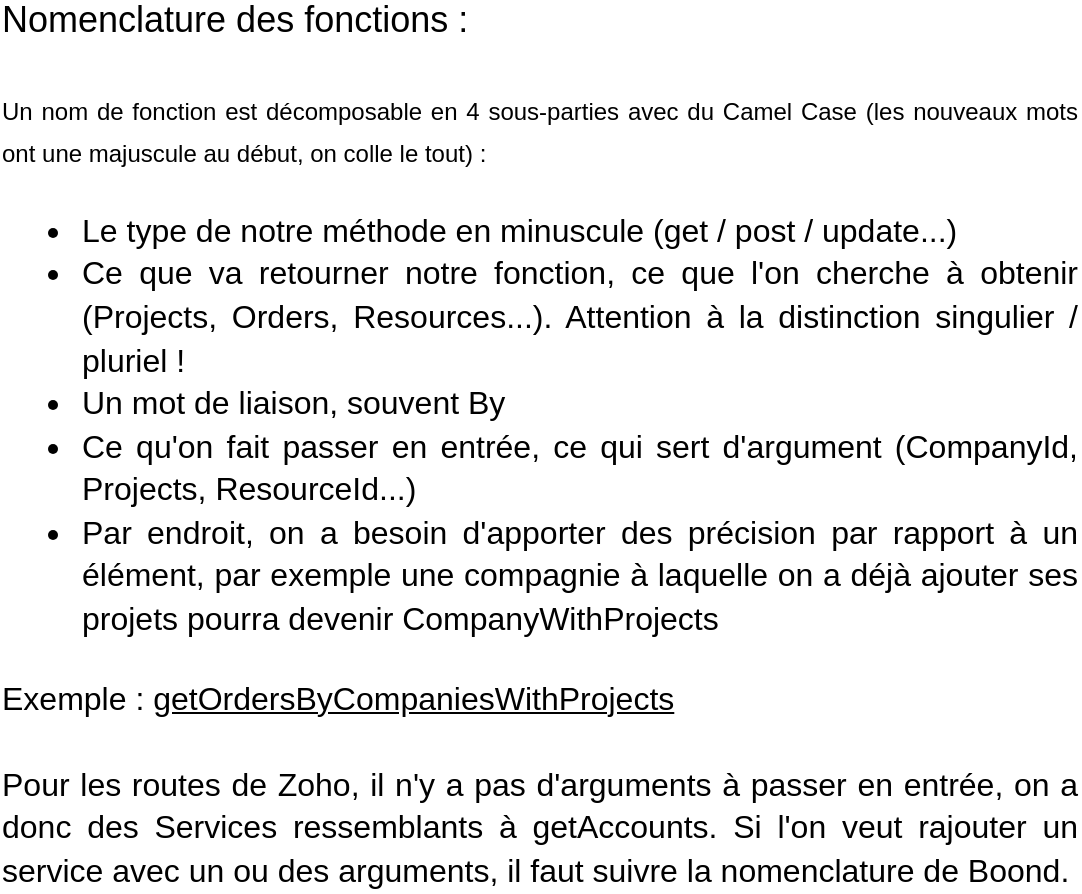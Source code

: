 <mxfile version="17.4.0" type="github" pages="6">
  <diagram id="C5RBs43oDa-KdzZeNtuy" name="Nomenclature fonctions">
    <mxGraphModel dx="1102" dy="-587" grid="1" gridSize="10" guides="1" tooltips="1" connect="1" arrows="1" fold="1" page="1" pageScale="1" pageWidth="827" pageHeight="1169" math="0" shadow="0">
      <root>
        <mxCell id="WIyWlLk6GJQsqaUBKTNV-0" />
        <mxCell id="WIyWlLk6GJQsqaUBKTNV-1" parent="WIyWlLk6GJQsqaUBKTNV-0" />
        <mxCell id="KycHiO05T7BDrndCrNo2-0" value="&lt;div style=&quot;text-align: justify&quot;&gt;&lt;span&gt;Nomenclature des fonctions :&lt;/span&gt;&lt;/div&gt;&lt;div style=&quot;text-align: justify&quot;&gt;&lt;br&gt;&lt;/div&gt;&lt;div style=&quot;text-align: justify&quot;&gt;&lt;font style=&quot;font-size: 12px&quot;&gt;Un nom de fonction est décomposable en 4 sous-parties avec du Camel Case (les nouveaux mots ont une majuscule au début, on colle le tout) :&lt;/font&gt;&lt;/div&gt;&lt;div style=&quot;text-align: justify&quot;&gt;&lt;ul&gt;&lt;li&gt;&lt;font size=&quot;3&quot;&gt;Le type de notre méthode en minuscule (get / post / update...)&lt;/font&gt;&lt;/li&gt;&lt;li&gt;&lt;font size=&quot;3&quot;&gt;Ce que va retourner notre fonction, ce que l&#39;on cherche à obtenir (Projects, Orders, Resources...). Attention à la distinction singulier / pluriel !&lt;/font&gt;&lt;/li&gt;&lt;li&gt;&lt;font size=&quot;3&quot;&gt;Un mot de liaison, souvent By&lt;/font&gt;&lt;/li&gt;&lt;li&gt;&lt;font size=&quot;3&quot;&gt;Ce qu&#39;on fait passer en entrée, ce qui sert d&#39;argument (CompanyId, Projects, ResourceId...)&lt;/font&gt;&lt;/li&gt;&lt;li&gt;&lt;font size=&quot;3&quot;&gt;Par endroit, on a besoin d&#39;apporter des précision par rapport à un élément, par exemple une compagnie à laquelle on a déjà ajouter ses projets pourra devenir CompanyWithProjects&lt;/font&gt;&lt;/li&gt;&lt;/ul&gt;&lt;div&gt;&lt;font size=&quot;3&quot;&gt;Exemple : &lt;u&gt;getOrdersByCompaniesWithProjects&lt;/u&gt;&lt;/font&gt;&lt;/div&gt;&lt;div&gt;&lt;font size=&quot;3&quot;&gt;&lt;br&gt;&lt;/font&gt;&lt;/div&gt;&lt;div&gt;&lt;font size=&quot;3&quot;&gt;Pour les routes de Zoho, il n&#39;y a pas d&#39;arguments à passer en entrée, on a donc des Services ressemblants à getAccounts. Si l&#39;on veut rajouter un service avec un ou des arguments, il faut suivre la nomenclature de Boond.&lt;/font&gt;&lt;/div&gt;&lt;/div&gt;" style="text;html=1;strokeColor=none;fillColor=none;align=center;verticalAlign=middle;whiteSpace=wrap;rounded=0;fontSize=18;" parent="WIyWlLk6GJQsqaUBKTNV-1" vertex="1">
          <mxGeometry x="80" y="1210" width="540" height="430" as="geometry" />
        </mxCell>
      </root>
    </mxGraphModel>
  </diagram>
  <diagram id="qs391Q0msazxYX6CG7N_" name="nomenclature_routes">
    <mxGraphModel dx="1038" dy="547" grid="1" gridSize="10" guides="1" tooltips="1" connect="1" arrows="1" fold="1" page="1" pageScale="1" pageWidth="827" pageHeight="1169" math="0" shadow="0">
      <root>
        <mxCell id="XHFH6p_mn79H-g3RLbeW-0" />
        <mxCell id="XHFH6p_mn79H-g3RLbeW-1" parent="XHFH6p_mn79H-g3RLbeW-0" />
        <mxCell id="vvz5Y31tKRMW5Cqr2UtY-0" value="&lt;h1&gt;&lt;font style=&quot;font-size: 14px ; line-height: 1&quot;&gt;/zoho/get/accounts&lt;/font&gt; &lt;font style=&quot;font-weight: normal ; font-size: 12px&quot;&gt;(?type= [json] / csv)&lt;/font&gt;&lt;/h1&gt;&lt;p&gt;&lt;font style=&quot;font-size: 11px&quot;&gt;Retourne les comptes dans zoho, au format JSON par défaut, ou en CSV si précisé dans le paramètre &quot;type&quot; de la requète.&lt;/font&gt;&lt;/p&gt;" style="text;html=1;strokeColor=none;fillColor=none;spacing=5;spacingTop=-20;whiteSpace=wrap;overflow=hidden;rounded=0;" parent="XHFH6p_mn79H-g3RLbeW-1" vertex="1">
          <mxGeometry x="80" y="130" width="320" height="80" as="geometry" />
        </mxCell>
        <mxCell id="vvz5Y31tKRMW5Cqr2UtY-1" value="&lt;h1&gt;&lt;font style=&quot;font-size: 14px&quot;&gt;/zoho/get/contacts&lt;/font&gt;&amp;nbsp;&lt;font style=&quot;font-weight: normal ; font-size: 12px&quot;&gt;(?type= [json] / csv)&lt;/font&gt;&lt;/h1&gt;&lt;p&gt;&lt;font style=&quot;font-size: 11px&quot;&gt;Retourne les contacts dans zoho, au format JSON par défaut, ou en CSV si précisé dans le paramètre &quot;type&quot; de la requète.&lt;/font&gt;&lt;br&gt;&lt;/p&gt;" style="text;html=1;strokeColor=none;fillColor=none;spacing=5;spacingTop=-20;whiteSpace=wrap;overflow=hidden;rounded=0;" parent="XHFH6p_mn79H-g3RLbeW-1" vertex="1">
          <mxGeometry x="80" y="249" width="310" height="80" as="geometry" />
        </mxCell>
        <mxCell id="vvz5Y31tKRMW5Cqr2UtY-2" value="&lt;pre&gt;&lt;font style=&quot;font-size: 14px&quot;&gt;GET&lt;/font&gt;&lt;/pre&gt;" style="text;html=1;strokeColor=none;fillColor=none;align=center;verticalAlign=middle;whiteSpace=wrap;rounded=0;fontSize=16;" parent="XHFH6p_mn79H-g3RLbeW-1" vertex="1">
          <mxGeometry x="31" y="140" width="49" height="26" as="geometry" />
        </mxCell>
        <mxCell id="vvz5Y31tKRMW5Cqr2UtY-3" value="&lt;pre&gt;&lt;font style=&quot;font-size: 14px&quot;&gt;GET&lt;/font&gt;&lt;/pre&gt;" style="text;html=1;strokeColor=none;fillColor=none;align=center;verticalAlign=middle;whiteSpace=wrap;rounded=0;fontSize=16;" parent="XHFH6p_mn79H-g3RLbeW-1" vertex="1">
          <mxGeometry x="26" y="258" width="60" height="30" as="geometry" />
        </mxCell>
        <mxCell id="vvz5Y31tKRMW5Cqr2UtY-4" value="&lt;pre&gt;&lt;font style=&quot;font-size: 14px&quot;&gt;GET&lt;/font&gt;&lt;/pre&gt;" style="text;html=1;strokeColor=none;fillColor=none;align=center;verticalAlign=middle;whiteSpace=wrap;rounded=0;fontSize=16;" parent="XHFH6p_mn79H-g3RLbeW-1" vertex="1">
          <mxGeometry x="41" y="383" width="30" height="20" as="geometry" />
        </mxCell>
        <mxCell id="vvz5Y31tKRMW5Cqr2UtY-5" value="&lt;pre&gt;&lt;font style=&quot;font-size: 14px&quot;&gt;GET&lt;/font&gt;&lt;/pre&gt;" style="text;html=1;strokeColor=none;fillColor=none;align=center;verticalAlign=middle;whiteSpace=wrap;rounded=0;fontSize=16;" parent="XHFH6p_mn79H-g3RLbeW-1" vertex="1">
          <mxGeometry x="444" y="145" width="30" height="16" as="geometry" />
        </mxCell>
        <mxCell id="GxIMBx-urVELu6Ze8GYm-0" value="&lt;h1&gt;&lt;font style=&quot;font-size: 14px&quot;&gt;/zoho/get/potentials&lt;/font&gt;&amp;nbsp;&lt;font style=&quot;font-weight: normal ; font-size: 12px&quot;&gt;(?type= [json] / csv)&lt;/font&gt;&lt;/h1&gt;&lt;p&gt;&lt;font style=&quot;font-size: 11px&quot;&gt;Retourne les potentials dans zoho, au format JSON par défaut, ou en CSV si précisé dans le paramètre &quot;type&quot; de la requète.&lt;/font&gt;&lt;br&gt;&lt;/p&gt;" style="text;html=1;strokeColor=none;fillColor=none;spacing=5;spacingTop=-20;whiteSpace=wrap;overflow=hidden;rounded=0;" parent="XHFH6p_mn79H-g3RLbeW-1" vertex="1">
          <mxGeometry x="80" y="370" width="320" height="80" as="geometry" />
        </mxCell>
        <mxCell id="GeMKGj4lL7Ov5kynLauq-0" value="&lt;h1&gt;&lt;font style=&quot;font-size: 14px&quot;&gt;/boond/get/projects&amp;nbsp;&lt;/font&gt;&lt;font style=&quot;font-weight: normal ; font-size: 12px&quot;&gt;(?company=[&amp;lt;string&amp;gt;]&amp;nbsp; / *)&lt;/font&gt;&lt;/h1&gt;&lt;p&gt;&lt;font style=&quot;font-size: 11px&quot;&gt;Retourne une liste (Tableau JSON) de projets de l&#39;entreprise précisée. Si le paramètre &quot;company-name&quot; n&#39;est pas renseigné, l&#39;API renvoie une erreur.&lt;/font&gt;&lt;/p&gt;&lt;p&gt;&lt;font style=&quot;font-size: 11px&quot;&gt;Dans le cas de company=* dans les params, on renvoie tout.&lt;/font&gt;&lt;/p&gt;&lt;p&gt;&lt;font style=&quot;font-size: 11px&quot;&gt;Exemple de réponse ci-contre.&lt;/font&gt;&lt;/p&gt;&lt;p&gt;&lt;br&gt;&lt;/p&gt;" style="text;html=1;strokeColor=none;fillColor=none;spacing=5;spacingTop=-20;whiteSpace=wrap;overflow=hidden;rounded=0;" parent="XHFH6p_mn79H-g3RLbeW-1" vertex="1">
          <mxGeometry x="478" y="131" width="310" height="150" as="geometry" />
        </mxCell>
        <mxCell id="GeMKGj4lL7Ov5kynLauq-1" value="&lt;font style=&quot;font-size: 24px&quot;&gt;Partie Zoho&lt;/font&gt;" style="text;html=1;strokeColor=none;fillColor=none;align=center;verticalAlign=middle;whiteSpace=wrap;rounded=0;fontSize=11;" parent="XHFH6p_mn79H-g3RLbeW-1" vertex="1">
          <mxGeometry x="120" y="90" width="180" height="30" as="geometry" />
        </mxCell>
        <mxCell id="GeMKGj4lL7Ov5kynLauq-2" value="&lt;font style=&quot;font-size: 24px&quot;&gt;Partie Boond&lt;/font&gt;" style="text;html=1;strokeColor=none;fillColor=none;align=center;verticalAlign=middle;whiteSpace=wrap;rounded=0;fontSize=11;" parent="XHFH6p_mn79H-g3RLbeW-1" vertex="1">
          <mxGeometry x="510" y="90" width="180" height="30" as="geometry" />
        </mxCell>
      </root>
    </mxGraphModel>
  </diagram>
  <diagram id="Zf3LLqglmJCMPsF-9uTB" name="diagramme_classes">
    <mxGraphModel dx="1102" dy="582" grid="1" gridSize="10" guides="1" tooltips="1" connect="1" arrows="1" fold="1" page="1" pageScale="1" pageWidth="827" pageHeight="1169" math="0" shadow="0">
      <root>
        <mxCell id="97kiHMk0axNDUqss_M9O-0" />
        <mxCell id="97kiHMk0axNDUqss_M9O-1" parent="97kiHMk0axNDUqss_M9O-0" />
        <mxCell id="hzznEtGv8EUQLKMsVnbS-23" value="ZohoController" style="swimlane;fontStyle=3;align=center;verticalAlign=top;childLayout=stackLayout;horizontal=1;startSize=30;horizontalStack=0;resizeParent=1;resizeLast=0;collapsible=1;marginBottom=0;rounded=0;shadow=0;strokeWidth=1;fontSize=16;" parent="97kiHMk0axNDUqss_M9O-1" vertex="1">
          <mxGeometry x="80" y="270" width="280" height="120" as="geometry">
            <mxRectangle x="230" y="140" width="160" height="26" as="alternateBounds" />
          </mxGeometry>
        </mxCell>
        <mxCell id="hzznEtGv8EUQLKMsVnbS-24" value="getAccounts" style="text;align=left;verticalAlign=top;spacingLeft=4;spacingRight=4;overflow=hidden;rotatable=0;points=[[0,0.5],[1,0.5]];portConstraint=eastwest;rounded=0;shadow=0;html=0;fontSize=12;" parent="hzznEtGv8EUQLKMsVnbS-23" vertex="1">
          <mxGeometry y="30" width="280" height="30" as="geometry" />
        </mxCell>
        <mxCell id="hzznEtGv8EUQLKMsVnbS-25" value="getContacts" style="text;align=left;verticalAlign=top;spacingLeft=4;spacingRight=4;overflow=hidden;rotatable=0;points=[[0,0.5],[1,0.5]];portConstraint=eastwest;rounded=0;shadow=0;html=0;fontSize=12;" parent="hzznEtGv8EUQLKMsVnbS-23" vertex="1">
          <mxGeometry y="60" width="280" height="30" as="geometry" />
        </mxCell>
        <mxCell id="hzznEtGv8EUQLKMsVnbS-26" value="getPotentials" style="text;align=left;verticalAlign=top;spacingLeft=4;spacingRight=4;overflow=hidden;rotatable=0;points=[[0,0.5],[1,0.5]];portConstraint=eastwest;rounded=0;shadow=0;html=0;fontSize=12;" parent="hzznEtGv8EUQLKMsVnbS-23" vertex="1">
          <mxGeometry y="90" width="280" height="30" as="geometry" />
        </mxCell>
        <mxCell id="hzznEtGv8EUQLKMsVnbS-27" value="BoondController" style="swimlane;fontStyle=3;align=center;verticalAlign=top;childLayout=stackLayout;horizontal=1;startSize=30;horizontalStack=0;resizeParent=1;resizeLast=0;collapsible=1;marginBottom=0;rounded=0;shadow=0;strokeWidth=1;fontSize=16;" parent="97kiHMk0axNDUqss_M9O-1" vertex="1">
          <mxGeometry x="480" y="270" width="280" height="60" as="geometry">
            <mxRectangle x="230" y="140" width="160" height="26" as="alternateBounds" />
          </mxGeometry>
        </mxCell>
        <mxCell id="hzznEtGv8EUQLKMsVnbS-28" value="getProjects" style="text;align=left;verticalAlign=top;spacingLeft=4;spacingRight=4;overflow=hidden;rotatable=0;points=[[0,0.5],[1,0.5]];portConstraint=eastwest;rounded=0;shadow=0;html=0;fontSize=12;" parent="hzznEtGv8EUQLKMsVnbS-27" vertex="1">
          <mxGeometry y="30" width="280" height="30" as="geometry" />
        </mxCell>
        <mxCell id="hzznEtGv8EUQLKMsVnbS-31" value="ZohoModule" style="swimlane;fontStyle=3;align=center;verticalAlign=top;childLayout=stackLayout;horizontal=1;startSize=30;horizontalStack=0;resizeParent=1;resizeLast=0;collapsible=1;marginBottom=0;rounded=0;shadow=0;strokeWidth=1;fontSize=16;" parent="97kiHMk0axNDUqss_M9O-1" vertex="1">
          <mxGeometry x="80" y="410" width="280" height="120" as="geometry">
            <mxRectangle x="230" y="140" width="160" height="26" as="alternateBounds" />
          </mxGeometry>
        </mxCell>
        <mxCell id="hzznEtGv8EUQLKMsVnbS-32" value="getAccounts" style="text;align=left;verticalAlign=top;spacingLeft=4;spacingRight=4;overflow=hidden;rotatable=0;points=[[0,0.5],[1,0.5]];portConstraint=eastwest;rounded=0;shadow=0;html=0;fontSize=12;" parent="hzznEtGv8EUQLKMsVnbS-31" vertex="1">
          <mxGeometry y="30" width="280" height="30" as="geometry" />
        </mxCell>
        <mxCell id="hzznEtGv8EUQLKMsVnbS-33" value="getContacts" style="text;align=left;verticalAlign=top;spacingLeft=4;spacingRight=4;overflow=hidden;rotatable=0;points=[[0,0.5],[1,0.5]];portConstraint=eastwest;rounded=0;shadow=0;html=0;fontSize=12;" parent="hzznEtGv8EUQLKMsVnbS-31" vertex="1">
          <mxGeometry y="60" width="280" height="30" as="geometry" />
        </mxCell>
        <mxCell id="hzznEtGv8EUQLKMsVnbS-34" value="getPotentials" style="text;align=left;verticalAlign=top;spacingLeft=4;spacingRight=4;overflow=hidden;rotatable=0;points=[[0,0.5],[1,0.5]];portConstraint=eastwest;rounded=0;shadow=0;html=0;fontSize=12;" parent="hzznEtGv8EUQLKMsVnbS-31" vertex="1">
          <mxGeometry y="90" width="280" height="30" as="geometry" />
        </mxCell>
        <mxCell id="hzznEtGv8EUQLKMsVnbS-35" value="ZohoService" style="swimlane;fontStyle=3;align=center;verticalAlign=top;childLayout=stackLayout;horizontal=1;startSize=30;horizontalStack=0;resizeParent=1;resizeLast=0;collapsible=1;marginBottom=0;rounded=0;shadow=0;strokeWidth=1;fontSize=16;" parent="97kiHMk0axNDUqss_M9O-1" vertex="1">
          <mxGeometry x="80" y="550" width="280" height="120" as="geometry">
            <mxRectangle x="230" y="140" width="160" height="26" as="alternateBounds" />
          </mxGeometry>
        </mxCell>
        <mxCell id="hzznEtGv8EUQLKMsVnbS-36" value="getAccounts" style="text;align=left;verticalAlign=top;spacingLeft=4;spacingRight=4;overflow=hidden;rotatable=0;points=[[0,0.5],[1,0.5]];portConstraint=eastwest;rounded=0;shadow=0;html=0;fontSize=12;" parent="hzznEtGv8EUQLKMsVnbS-35" vertex="1">
          <mxGeometry y="30" width="280" height="30" as="geometry" />
        </mxCell>
        <mxCell id="hzznEtGv8EUQLKMsVnbS-37" value="getContacts" style="text;align=left;verticalAlign=top;spacingLeft=4;spacingRight=4;overflow=hidden;rotatable=0;points=[[0,0.5],[1,0.5]];portConstraint=eastwest;rounded=0;shadow=0;html=0;fontSize=12;" parent="hzznEtGv8EUQLKMsVnbS-35" vertex="1">
          <mxGeometry y="60" width="280" height="30" as="geometry" />
        </mxCell>
        <mxCell id="hzznEtGv8EUQLKMsVnbS-38" value="getPotentials" style="text;align=left;verticalAlign=top;spacingLeft=4;spacingRight=4;overflow=hidden;rotatable=0;points=[[0,0.5],[1,0.5]];portConstraint=eastwest;rounded=0;shadow=0;html=0;fontSize=12;" parent="hzznEtGv8EUQLKMsVnbS-35" vertex="1">
          <mxGeometry y="90" width="280" height="30" as="geometry" />
        </mxCell>
        <mxCell id="hzznEtGv8EUQLKMsVnbS-41" value="BoondModule" style="swimlane;fontStyle=3;align=center;verticalAlign=top;childLayout=stackLayout;horizontal=1;startSize=30;horizontalStack=0;resizeParent=1;resizeLast=0;collapsible=1;marginBottom=0;rounded=0;shadow=0;strokeWidth=1;fontSize=16;" parent="97kiHMk0axNDUqss_M9O-1" vertex="1">
          <mxGeometry x="480" y="360" width="280" height="120" as="geometry">
            <mxRectangle x="230" y="140" width="160" height="26" as="alternateBounds" />
          </mxGeometry>
        </mxCell>
        <mxCell id="hzznEtGv8EUQLKMsVnbS-42" value="getAllProjectsOrdersInvoices" style="text;align=left;verticalAlign=top;spacingLeft=4;spacingRight=4;overflow=hidden;rotatable=0;points=[[0,0.5],[1,0.5]];portConstraint=eastwest;rounded=0;shadow=0;html=0;fontSize=12;" parent="hzznEtGv8EUQLKMsVnbS-41" vertex="1">
          <mxGeometry y="30" width="280" height="30" as="geometry" />
        </mxCell>
        <mxCell id="vpA8_ZGSeHXjIyBHdg-8-0" value="getAllProjectsResourcesCRA" style="text;align=left;verticalAlign=top;spacingLeft=4;spacingRight=4;overflow=hidden;rotatable=0;points=[[0,0.5],[1,0.5]];portConstraint=eastwest;rounded=0;shadow=0;html=0;fontSize=12;" parent="hzznEtGv8EUQLKMsVnbS-41" vertex="1">
          <mxGeometry y="60" width="280" height="30" as="geometry" />
        </mxCell>
        <mxCell id="hzznEtGv8EUQLKMsVnbS-43" value="getProjectsByName" style="text;align=left;verticalAlign=top;spacingLeft=4;spacingRight=4;overflow=hidden;rotatable=0;points=[[0,0.5],[1,0.5]];portConstraint=eastwest;rounded=0;shadow=0;html=0;fontSize=12;" parent="hzznEtGv8EUQLKMsVnbS-41" vertex="1">
          <mxGeometry y="90" width="280" height="30" as="geometry" />
        </mxCell>
        <mxCell id="hzznEtGv8EUQLKMsVnbS-45" value="BoondService" style="swimlane;fontStyle=3;align=center;verticalAlign=top;childLayout=stackLayout;horizontal=1;startSize=30;horizontalStack=0;resizeParent=1;resizeLast=0;collapsible=1;marginBottom=0;rounded=0;shadow=0;strokeWidth=1;fontSize=16;" parent="97kiHMk0axNDUqss_M9O-1" vertex="1">
          <mxGeometry x="400" y="530" width="400" height="370" as="geometry">
            <mxRectangle x="230" y="140" width="160" height="26" as="alternateBounds" />
          </mxGeometry>
        </mxCell>
        <mxCell id="hzznEtGv8EUQLKMsVnbS-46" value="getCompaniesByKeywords : pour les recherches" style="text;align=left;verticalAlign=top;spacingLeft=4;spacingRight=4;overflow=hidden;rotatable=0;points=[[0,0.5],[1,0.5]];portConstraint=eastwest;rounded=0;shadow=0;html=0;fontSize=12;" parent="hzznEtGv8EUQLKMsVnbS-45" vertex="1">
          <mxGeometry y="30" width="400" height="30" as="geometry" />
        </mxCell>
        <mxCell id="hzznEtGv8EUQLKMsVnbS-47" value="getProjectsByCompany : Tous les projets de la company" style="text;align=left;verticalAlign=top;spacingLeft=4;spacingRight=4;overflow=hidden;rotatable=0;points=[[0,0.5],[1,0.5]];portConstraint=eastwest;rounded=0;shadow=0;html=0;fontSize=12;" parent="hzznEtGv8EUQLKMsVnbS-45" vertex="1">
          <mxGeometry y="60" width="400" height="30" as="geometry" />
        </mxCell>
        <mxCell id="hzznEtGv8EUQLKMsVnbS-48" value="getOrdersByCompanyWithProjects : Tous les orders liés à un projet" style="text;align=left;verticalAlign=top;spacingLeft=4;spacingRight=4;overflow=hidden;rotatable=0;points=[[0,0.5],[1,0.5]];portConstraint=eastwest;rounded=0;shadow=0;html=0;fontSize=12;" parent="hzznEtGv8EUQLKMsVnbS-45" vertex="1">
          <mxGeometry y="90" width="400" height="30" as="geometry" />
        </mxCell>
        <mxCell id="hzznEtGv8EUQLKMsVnbS-49" value="getInvoicesByCompanyWithOrder : Toutes mes invoices par orderId" style="text;align=left;verticalAlign=top;spacingLeft=4;spacingRight=4;overflow=hidden;rotatable=0;points=[[0,0.5],[1,0.5]];portConstraint=eastwest;rounded=0;shadow=0;html=0;fontSize=12;" parent="hzznEtGv8EUQLKMsVnbS-45" vertex="1">
          <mxGeometry y="120" width="400" height="30" as="geometry" />
        </mxCell>
        <mxCell id="hzznEtGv8EUQLKMsVnbS-50" value="getResourcesGlobal : toutes les resources avec leur saisi et leur facturé." style="text;align=left;verticalAlign=top;spacingLeft=4;spacingRight=4;overflow=hidden;rotatable=0;points=[[0,0.5],[1,0.5]];portConstraint=eastwest;rounded=0;shadow=0;html=0;fontSize=12;" parent="hzznEtGv8EUQLKMsVnbS-45" vertex="1">
          <mxGeometry y="150" width="400" height="30" as="geometry" />
        </mxCell>
        <mxCell id="hzznEtGv8EUQLKMsVnbS-53" value="getResourcesInit : On récupère les infos concernant une les projets d&#39;une &#xa;resource, cad son nombre de jours facturés et son THM sur un projet" style="text;align=left;verticalAlign=top;spacingLeft=4;spacingRight=4;overflow=hidden;rotatable=0;points=[[0,0.5],[1,0.5]];portConstraint=eastwest;rounded=0;shadow=0;html=0;fontSize=12;" parent="hzznEtGv8EUQLKMsVnbS-45" vertex="1">
          <mxGeometry y="180" width="400" height="40" as="geometry" />
        </mxCell>
        <mxCell id="hzznEtGv8EUQLKMsVnbS-51" value="getResourcesCompleted : Va chercher les infos personnelles du &#xa;consultant (nom et prénom) ainsi que ses CRA (un par mois)" style="text;align=left;verticalAlign=top;spacingLeft=4;spacingRight=4;overflow=hidden;rotatable=0;points=[[0,0.5],[1,0.5]];portConstraint=eastwest;rounded=0;shadow=0;html=0;fontSize=12;" parent="hzznEtGv8EUQLKMsVnbS-45" vertex="1">
          <mxGeometry y="220" width="400" height="50" as="geometry" />
        </mxCell>
        <mxCell id="hzznEtGv8EUQLKMsVnbS-52" value="getTimeReportById : On récupère un TimeReport par son id" style="text;align=left;verticalAlign=top;spacingLeft=4;spacingRight=4;overflow=hidden;rotatable=0;points=[[0,0.5],[1,0.5]];portConstraint=eastwest;rounded=0;shadow=0;html=0;fontSize=12;" parent="hzznEtGv8EUQLKMsVnbS-45" vertex="1">
          <mxGeometry y="270" width="400" height="30" as="geometry" />
        </mxCell>
        <mxCell id="OEJxGwUbMGK8_xoajIoi-0" value="D&#39;autres fonctions à venir avec le développement de getAllProjects" style="text;align=left;verticalAlign=top;spacingLeft=4;spacingRight=4;overflow=hidden;rotatable=0;points=[[0,0.5],[1,0.5]];portConstraint=eastwest;rounded=0;shadow=0;html=0;fontSize=12;" vertex="1" parent="hzznEtGv8EUQLKMsVnbS-45">
          <mxGeometry y="300" width="400" height="30" as="geometry" />
        </mxCell>
        <mxCell id="0CtX56IpB0Ks7xuWvzFu-2" value="data-processing.module" style="swimlane;fontStyle=3;align=center;verticalAlign=top;childLayout=stackLayout;horizontal=1;startSize=30;horizontalStack=0;resizeParent=1;resizeLast=0;collapsible=1;marginBottom=0;rounded=0;shadow=0;strokeWidth=1;fontSize=16;" parent="97kiHMk0axNDUqss_M9O-1" vertex="1">
          <mxGeometry x="80" y="860" width="280" height="60" as="geometry">
            <mxRectangle x="230" y="140" width="160" height="26" as="alternateBounds" />
          </mxGeometry>
        </mxCell>
        <mxCell id="0CtX56IpB0Ks7xuWvzFu-3" value="objectToCSV" style="text;align=left;verticalAlign=top;spacingLeft=4;spacingRight=4;overflow=hidden;rotatable=0;points=[[0,0.5],[1,0.5]];portConstraint=eastwest;rounded=0;shadow=0;html=0;fontSize=12;" parent="0CtX56IpB0Ks7xuWvzFu-2" vertex="1">
          <mxGeometry y="30" width="280" height="30" as="geometry" />
        </mxCell>
        <mxCell id="0ND6NDaW7b7xMRFepVpp-0" value="&lt;font style=&quot;font-size: 24px&quot;&gt;Partie Zoho&lt;/font&gt;" style="text;html=1;strokeColor=none;fillColor=none;align=center;verticalAlign=middle;whiteSpace=wrap;rounded=0;fontSize=11;" parent="97kiHMk0axNDUqss_M9O-1" vertex="1">
          <mxGeometry x="120" y="210" width="180" height="30" as="geometry" />
        </mxCell>
        <mxCell id="0ND6NDaW7b7xMRFepVpp-1" value="&lt;font style=&quot;font-size: 24px&quot;&gt;Partie Boond&lt;/font&gt;" style="text;html=1;strokeColor=none;fillColor=none;align=center;verticalAlign=middle;whiteSpace=wrap;rounded=0;fontSize=11;" parent="97kiHMk0axNDUqss_M9O-1" vertex="1">
          <mxGeometry x="530" y="210" width="180" height="30" as="geometry" />
        </mxCell>
        <mxCell id="0ND6NDaW7b7xMRFepVpp-2" value="&lt;font style=&quot;font-size: 24px&quot;&gt;En commun&lt;/font&gt;" style="text;html=1;strokeColor=none;fillColor=none;align=center;verticalAlign=middle;whiteSpace=wrap;rounded=0;fontSize=11;" parent="97kiHMk0axNDUqss_M9O-1" vertex="1">
          <mxGeometry x="120" y="810" width="180" height="30" as="geometry" />
        </mxCell>
      </root>
    </mxGraphModel>
  </diagram>
  <diagram id="bM1NtP6lwZWX9Me5cLSn" name="Zoho">
    <mxGraphModel dx="4545" dy="547" grid="1" gridSize="10" guides="1" tooltips="1" connect="1" arrows="1" fold="1" page="1" pageScale="1" pageWidth="1169" pageHeight="827" math="0" shadow="0">
      <root>
        <mxCell id="0" />
        <mxCell id="1" parent="0" />
        <mxCell id="Na4635gE1nvj6NnQfsRO-1" value="&lt;span style=&quot;font-style: italic ; font-weight: 700&quot;&gt;&lt;font style=&quot;font-size: 18px&quot;&gt;ZohoController&lt;/font&gt;&lt;/span&gt;" style="rounded=1;whiteSpace=wrap;html=1;" parent="1" vertex="1">
          <mxGeometry x="-2860" y="60" width="150" height="110" as="geometry" />
        </mxCell>
        <mxCell id="Na4635gE1nvj6NnQfsRO-2" value="&lt;span style=&quot;font-style: italic ; font-weight: 700&quot;&gt;&lt;font style=&quot;font-size: 18px&quot;&gt;ZohoModule&lt;/font&gt;&lt;/span&gt;" style="rounded=1;whiteSpace=wrap;html=1;" parent="1" vertex="1">
          <mxGeometry x="-2854.5" y="287.56" width="139" height="120" as="geometry" />
        </mxCell>
        <mxCell id="Na4635gE1nvj6NnQfsRO-3" value="&lt;span style=&quot;font-style: italic ; font-weight: 700&quot;&gt;&lt;font style=&quot;font-size: 18px&quot;&gt;ZohoService&lt;/font&gt;&lt;/span&gt;" style="rounded=1;whiteSpace=wrap;html=1;" parent="1" vertex="1">
          <mxGeometry x="-2854.5" y="530" width="139" height="100" as="geometry" />
        </mxCell>
        <mxCell id="Na4635gE1nvj6NnQfsRO-4" value="&lt;h1&gt;&lt;span style=&quot;font-weight: 400&quot;&gt;&lt;font style=&quot;font-size: 12px&quot;&gt;Le controller permets de redistribuer les appels à l&#39;API aux méthodes nécessaires. C&#39;est un peu comme une télécommande.&lt;/font&gt;&lt;/span&gt;&lt;/h1&gt;" style="text;html=1;strokeColor=none;fillColor=none;spacing=5;spacingTop=-20;whiteSpace=wrap;overflow=hidden;rounded=0;" parent="1" vertex="1">
          <mxGeometry x="-2680" y="74.5" width="239" height="95.5" as="geometry" />
        </mxCell>
        <mxCell id="Na4635gE1nvj6NnQfsRO-5" value="&lt;h1&gt;&lt;span style=&quot;font-weight: 400&quot;&gt;&lt;font style=&quot;font-size: 12px&quot;&gt;Le module va contenir la logique, il va faire tout le traitement dont on aura besoin. Tout ce qui prends du temps ou nécéssite de la reflexion se trouve ici. On pourrait imaginer cet étape comme un grand hangar de chaine de production avec des robots.&lt;/font&gt;&lt;/span&gt;&lt;/h1&gt;" style="text;html=1;strokeColor=none;fillColor=none;spacing=5;spacingTop=-20;whiteSpace=wrap;overflow=hidden;rounded=0;" parent="1" vertex="1">
          <mxGeometry x="-2710" y="270" width="310" height="160" as="geometry" />
        </mxCell>
        <mxCell id="Na4635gE1nvj6NnQfsRO-6" value="&lt;span style=&quot;font-style: italic ; font-weight: 700&quot;&gt;&lt;font style=&quot;font-size: 18px&quot;&gt;Utils&lt;/font&gt;&lt;/span&gt;" style="rounded=1;whiteSpace=wrap;html=1;" parent="1" vertex="1">
          <mxGeometry x="-3150" y="287.56" width="110" height="112.44" as="geometry" />
        </mxCell>
        <mxCell id="Na4635gE1nvj6NnQfsRO-7" value="&lt;h1&gt;&lt;font style=&quot;font-size: 12px&quot;&gt;&lt;span style=&quot;font-weight: 400&quot;&gt;Utils, c&#39;est des &lt;/span&gt;utilitaires&lt;span style=&quot;font-weight: 400&quot;&gt;, c&#39;est un bouquet de méthodes qui sont réutilisées plusieurs fois dans le code, et qui sont indépendantes des &quot;flux de donnée&quot; que sont les autres méthodes&lt;/span&gt;&lt;/font&gt;&lt;/h1&gt;" style="text;html=1;strokeColor=none;fillColor=none;spacing=5;spacingTop=-20;whiteSpace=wrap;overflow=hidden;rounded=0;" parent="1" vertex="1">
          <mxGeometry x="-3500" y="296" width="330" height="117.75" as="geometry" />
        </mxCell>
        <mxCell id="Na4635gE1nvj6NnQfsRO-8" value="&lt;h1&gt;&lt;font style=&quot;font-size: 12px&quot;&gt;&lt;span style=&quot;font-weight: 400&quot;&gt;Le service c&#39;est l&#39;étape de &quot;récupération&quot; des données, et uniquement de récupération. C&#39;est l&#39;équivalent des robots de la chaine de production : les méthodes contenues ne font que &lt;/span&gt;retourner &lt;span style=&quot;font-weight: 400&quot;&gt;des données aux méthodes qui les appellent.&lt;/span&gt;&lt;/font&gt;&lt;/h1&gt;" style="text;html=1;strokeColor=none;fillColor=none;spacing=5;spacingTop=-20;whiteSpace=wrap;overflow=hidden;rounded=0;" parent="1" vertex="1">
          <mxGeometry x="-2700" y="530" width="300" height="160" as="geometry" />
        </mxCell>
        <mxCell id="Na4635gE1nvj6NnQfsRO-9" value="" style="endArrow=classic;html=1;rounded=0;fontSize=22;exitX=0.5;exitY=1;exitDx=0;exitDy=0;entryX=0.5;entryY=0;entryDx=0;entryDy=0;" parent="1" source="Na4635gE1nvj6NnQfsRO-1" target="Na4635gE1nvj6NnQfsRO-2" edge="1">
          <mxGeometry width="50" height="50" relative="1" as="geometry">
            <mxPoint x="-2399" y="672" as="sourcePoint" />
            <mxPoint x="-2349" y="622" as="targetPoint" />
          </mxGeometry>
        </mxCell>
        <mxCell id="Na4635gE1nvj6NnQfsRO-10" value="" style="endArrow=classic;html=1;rounded=0;fontSize=22;entryX=0.5;entryY=0;entryDx=0;entryDy=0;exitX=0.5;exitY=1;exitDx=0;exitDy=0;" parent="1" source="Na4635gE1nvj6NnQfsRO-2" target="Na4635gE1nvj6NnQfsRO-3" edge="1">
          <mxGeometry width="50" height="50" relative="1" as="geometry">
            <mxPoint x="-2780" y="430" as="sourcePoint" />
            <mxPoint x="-2785.56" y="566.56" as="targetPoint" />
          </mxGeometry>
        </mxCell>
        <mxCell id="Na4635gE1nvj6NnQfsRO-11" value="" style="endArrow=classic;html=1;rounded=0;fontSize=22;exitX=0;exitY=0.5;exitDx=0;exitDy=0;entryX=1;entryY=0.75;entryDx=0;entryDy=0;" parent="1" source="Na4635gE1nvj6NnQfsRO-3" target="Na4635gE1nvj6NnQfsRO-6" edge="1">
          <mxGeometry width="50" height="50" relative="1" as="geometry">
            <mxPoint x="-2550.43" y="792" as="sourcePoint" />
            <mxPoint x="-2550.43" y="951" as="targetPoint" />
          </mxGeometry>
        </mxCell>
        <mxCell id="Na4635gE1nvj6NnQfsRO-12" value="" style="endArrow=classic;html=1;rounded=0;fontSize=22;exitX=0;exitY=0.5;exitDx=0;exitDy=0;entryX=1;entryY=0.5;entryDx=0;entryDy=0;" parent="1" source="Na4635gE1nvj6NnQfsRO-2" target="Na4635gE1nvj6NnQfsRO-6" edge="1">
          <mxGeometry width="50" height="50" relative="1" as="geometry">
            <mxPoint x="-2549" y="472.88" as="sourcePoint" />
            <mxPoint x="-2787.57" y="182.0" as="targetPoint" />
          </mxGeometry>
        </mxCell>
        <mxCell id="Na4635gE1nvj6NnQfsRO-13" value="" style="endArrow=classic;html=1;rounded=0;fontSize=22;exitX=0;exitY=0.5;exitDx=0;exitDy=0;entryX=1;entryY=0.25;entryDx=0;entryDy=0;" parent="1" source="Na4635gE1nvj6NnQfsRO-1" target="Na4635gE1nvj6NnQfsRO-6" edge="1">
          <mxGeometry width="50" height="50" relative="1" as="geometry">
            <mxPoint x="-2549" y="396.88" as="sourcePoint" />
            <mxPoint x="-2789" y="392.25" as="targetPoint" />
          </mxGeometry>
        </mxCell>
      </root>
    </mxGraphModel>
  </diagram>
  <diagram id="TOAjIExP86In1NDpVdy2" name="Boond">
    <mxGraphModel dx="428" dy="842" grid="1" gridSize="10" guides="1" tooltips="1" connect="1" arrows="1" fold="1" page="1" pageScale="1" pageWidth="1169" pageHeight="827" math="0" shadow="0">
      <root>
        <mxCell id="0" />
        <mxCell id="1" parent="0" />
        <mxCell id="OmFRwHm5OTwn2fxQS7_F-2" value="&lt;font style=&quot;font-size: 18px&quot;&gt;&amp;nbsp;&lt;font&gt;Company (objet)&lt;/font&gt;&lt;/font&gt;" style="text;html=1;strokeColor=#b85450;fillColor=#f8cecc;align=center;verticalAlign=middle;whiteSpace=wrap;rounded=0;" parent="1" vertex="1">
          <mxGeometry x="1924.38" y="280" width="195" height="70" as="geometry" />
        </mxCell>
        <mxCell id="OmFRwHm5OTwn2fxQS7_F-3" value="&lt;font style=&quot;font-size: 18px&quot;&gt;Projects&lt;br&gt;&amp;nbsp;(liste d&#39;objets)&lt;/font&gt;" style="text;html=1;strokeColor=#b85450;fillColor=#f8cecc;align=center;verticalAlign=middle;whiteSpace=wrap;rounded=0;" parent="1" vertex="1">
          <mxGeometry x="1603.13" y="570" width="183.75" height="70" as="geometry" />
        </mxCell>
        <mxCell id="OmFRwHm5OTwn2fxQS7_F-4" value="&lt;font&gt;&lt;font style=&quot;font-size: 18px&quot;&gt;Orders&amp;nbsp;&lt;br&gt;(liste d&#39;objets)&lt;/font&gt;&lt;br&gt;&lt;/font&gt;" style="text;html=1;strokeColor=#b85450;fillColor=#f8cecc;align=center;verticalAlign=middle;whiteSpace=wrap;rounded=0;" parent="1" vertex="1">
          <mxGeometry x="1610" y="880" width="170" height="70" as="geometry" />
        </mxCell>
        <mxCell id="OmFRwHm5OTwn2fxQS7_F-5" value="&lt;font&gt;&lt;font style=&quot;font-size: 18px&quot;&gt;Invoices&amp;nbsp;&lt;br&gt;(liste d&#39;objets)&lt;/font&gt;&lt;br&gt;&lt;/font&gt;" style="text;html=1;strokeColor=#b85450;fillColor=#f8cecc;align=center;verticalAlign=middle;whiteSpace=wrap;rounded=0;" parent="1" vertex="1">
          <mxGeometry x="1620" y="1180" width="150" height="80" as="geometry" />
        </mxCell>
        <mxCell id="OmFRwHm5OTwn2fxQS7_F-6" value="&lt;font&gt;&lt;font style=&quot;font-size: 18px&quot;&gt;Resources (1/3)&amp;nbsp;&lt;br&gt;(liste d&#39;objets resources)&lt;/font&gt;&lt;br&gt;&lt;/font&gt;" style="text;html=1;strokeColor=#b85450;fillColor=#f8cecc;align=center;verticalAlign=middle;whiteSpace=wrap;rounded=0;" parent="1" vertex="1">
          <mxGeometry x="2207.5" y="988" width="240" height="96" as="geometry" />
        </mxCell>
        <mxCell id="OmFRwHm5OTwn2fxQS7_F-7" value="&lt;font style=&quot;font-size: 18px&quot;&gt;KeyWords (string)&lt;/font&gt;" style="text;html=1;strokeColor=#BD7000;fillColor=#f0a30a;align=center;verticalAlign=middle;whiteSpace=wrap;rounded=0;fontColor=#000000;" parent="1" vertex="1">
          <mxGeometry x="1936.88" y="40" width="170" height="50" as="geometry" />
        </mxCell>
        <mxCell id="OmFRwHm5OTwn2fxQS7_F-8" value="" style="shape=flexArrow;endArrow=classic;html=1;rounded=0;fontSize=48;fillColor=#e1d5e7;strokeColor=#9673a6;endWidth=22.667;endSize=11.133;exitX=0.5;exitY=1;exitDx=0;exitDy=0;entryX=0.5;entryY=0;entryDx=0;entryDy=0;" parent="1" source="OmFRwHm5OTwn2fxQS7_F-7" target="OmFRwHm5OTwn2fxQS7_F-2" edge="1">
          <mxGeometry width="50" height="50" relative="1" as="geometry">
            <mxPoint x="3210" y="1060" as="sourcePoint" />
            <mxPoint x="3205" y="1180" as="targetPoint" />
            <Array as="points" />
          </mxGeometry>
        </mxCell>
        <mxCell id="OmFRwHm5OTwn2fxQS7_F-9" value="&lt;p style=&quot;line-height: 1&quot;&gt;&lt;/p&gt;&lt;div style=&quot;text-align: justify&quot;&gt;&lt;font style=&quot;font-size: 14px ; line-height: 1&quot;&gt;getCompanyByKeywords (company_name)&lt;/font&gt;&lt;/div&gt;&lt;font style=&quot;font-size: 12px&quot;&gt;&lt;div style=&quot;text-align: justify&quot;&gt;Prend en entrée un nom et retourne plusieurs entreprises correspondantes au mot clé. L&#39;objectif est de ne retourner qu&#39;une seule compagnie.&lt;/div&gt;&lt;/font&gt;&lt;p&gt;&lt;/p&gt;" style="text;html=1;strokeColor=none;fillColor=none;align=center;verticalAlign=middle;whiteSpace=wrap;rounded=0;fontSize=48;" parent="1" vertex="1">
          <mxGeometry x="2080" y="110" width="290" height="110" as="geometry" />
        </mxCell>
        <mxCell id="OmFRwHm5OTwn2fxQS7_F-10" value="" style="shape=flexArrow;endArrow=classic;html=1;rounded=0;fontSize=48;fillColor=#e1d5e7;strokeColor=#9673a6;endWidth=22.667;endSize=11.133;exitX=0.5;exitY=1;exitDx=0;exitDy=0;entryX=0.5;entryY=0;entryDx=0;entryDy=0;" parent="1" source="OmFRwHm5OTwn2fxQS7_F-2" target="OmFRwHm5OTwn2fxQS7_F-3" edge="1">
          <mxGeometry width="50" height="50" relative="1" as="geometry">
            <mxPoint x="1850" y="310" as="sourcePoint" />
            <mxPoint x="1850.29" y="530.0" as="targetPoint" />
            <Array as="points" />
          </mxGeometry>
        </mxCell>
        <mxCell id="OmFRwHm5OTwn2fxQS7_F-11" value="&lt;p style=&quot;line-height: 1&quot;&gt;&lt;/p&gt;&lt;div style=&quot;text-align: justify&quot;&gt;&lt;font style=&quot;font-size: 14px&quot;&gt;getProjectsByCompany (company)&lt;/font&gt;&lt;/div&gt;&lt;font style=&quot;font-size: 12px&quot;&gt;&lt;div style=&quot;text-align: justify&quot;&gt;&lt;span&gt;Prend en entrée un un objet company et retourne plusieurs projets correspondantes à notre company (via le compny_id).&lt;/span&gt;&lt;/div&gt;&lt;div style=&quot;text-align: justify&quot;&gt;Pour plus de lisibilité je retourne un objet &lt;b&gt;&lt;font color=&quot;#ff3333&quot;&gt;company_final (à renommer)&lt;/font&gt;&lt;/b&gt; remodelé avec un champs &quot;projects&quot; qui liste tous les projets de notre company (sous forme d&#39;objets)&lt;/div&gt;&lt;/font&gt;&lt;p&gt;&lt;/p&gt;" style="text;html=1;strokeColor=none;fillColor=none;align=center;verticalAlign=middle;whiteSpace=wrap;rounded=0;fontSize=48;" parent="1" vertex="1">
          <mxGeometry x="1200" y="413" width="470" height="130" as="geometry" />
        </mxCell>
        <mxCell id="OmFRwHm5OTwn2fxQS7_F-13" value="&lt;p style=&quot;line-height: 1&quot;&gt;&lt;/p&gt;&lt;div style=&quot;text-align: justify&quot;&gt;&lt;font style=&quot;font-size: 14px&quot;&gt;getOrdersByCompanyWithProjects (&lt;b&gt;&lt;font color=&quot;#ff3333&quot;&gt;companyWithProjects&lt;/font&gt;&lt;/b&gt;)&lt;/font&gt;&lt;/div&gt;&lt;font style=&quot;font-size: 12px&quot;&gt;&lt;div style=&quot;text-align: justify&quot;&gt;&lt;span&gt;Prend en entrée un un objet companyWithProjects qu&#39;on vient de créer. Pour chaque projet de notre company, on cherche les bons de commandes qui sont liés.&lt;/span&gt;&lt;/div&gt;&lt;div style=&quot;text-align: justify&quot;&gt;&lt;span&gt;On met tous ces bons de commandes dans une liste d&#39;objets orders, dans le champs &quot;orders_lies&quot; de projects.&lt;/span&gt;&lt;/div&gt;&lt;div style=&quot;text-align: justify&quot;&gt;Pour plus de lisibilité je retourne un objet company remodelé avec un champs &quot;projects&quot; qui liste tous les projets de notre company (sous forme d&#39;objets)&lt;/div&gt;&lt;/font&gt;&lt;p&gt;&lt;/p&gt;" style="text;html=1;strokeColor=none;fillColor=none;align=center;verticalAlign=middle;whiteSpace=wrap;rounded=0;fontSize=48;" parent="1" vertex="1">
          <mxGeometry x="1200" y="660" width="420" height="163" as="geometry" />
        </mxCell>
        <mxCell id="OmFRwHm5OTwn2fxQS7_F-14" value="" style="shape=flexArrow;endArrow=classic;html=1;rounded=0;fontSize=48;fillColor=#e1d5e7;strokeColor=#9673a6;endWidth=22.667;endSize=11.133;exitX=0.5;exitY=1;exitDx=0;exitDy=0;entryX=0.5;entryY=0;entryDx=0;entryDy=0;" parent="1" source="OmFRwHm5OTwn2fxQS7_F-4" target="OmFRwHm5OTwn2fxQS7_F-5" edge="1">
          <mxGeometry width="50" height="50" relative="1" as="geometry">
            <mxPoint x="2869.29" y="2010.0" as="sourcePoint" />
            <mxPoint x="1830" y="1130" as="targetPoint" />
            <Array as="points" />
          </mxGeometry>
        </mxCell>
        <mxCell id="OmFRwHm5OTwn2fxQS7_F-15" value="&lt;p style=&quot;line-height: 1&quot;&gt;&lt;/p&gt;&lt;div style=&quot;text-align: justify&quot;&gt;&lt;font style=&quot;font-size: 14px&quot;&gt;getInvoicesByCompanyWithOrders (&lt;b&gt;&lt;font color=&quot;#ff3333&quot;&gt;companyWithOrders&lt;/font&gt;&lt;/b&gt;)&lt;/font&gt;&lt;/div&gt;&lt;font style=&quot;font-size: 12px&quot;&gt;&lt;div style=&quot;text-align: justify&quot;&gt;&lt;span&gt;Prend en entrée un un objet companyWithOrders&lt;/span&gt;&lt;span&gt;&amp;nbsp;créé précédemment. Pour chaque bon de commande de notre company, on cherche les factures qui sont liées.&lt;/span&gt;&lt;/div&gt;&lt;div style=&quot;text-align: justify&quot;&gt;&lt;span&gt;On met toutes ces factures dans une liste d&#39;objets invoices, dans le champs &quot;invoices_lies&quot; de orders.&lt;/span&gt;&lt;/div&gt;&lt;div style=&quot;text-align: justify&quot;&gt;Pour plus de lisibilité je retourne un objet company remodelé avec un champs &quot;projects&quot; qui liste tous les projets de notre company (sous forme d&#39;objets)&lt;/div&gt;&lt;/font&gt;&lt;p&gt;&lt;/p&gt;" style="text;html=1;strokeColor=none;fillColor=none;align=center;verticalAlign=middle;whiteSpace=wrap;rounded=0;fontSize=48;" parent="1" vertex="1">
          <mxGeometry x="1200" y="980" width="420" height="160" as="geometry" />
        </mxCell>
        <mxCell id="OmFRwHm5OTwn2fxQS7_F-19" value="&lt;p style=&quot;line-height: 1&quot;&gt;&lt;/p&gt;&lt;div style=&quot;text-align: justify&quot;&gt;&lt;font style=&quot;font-size: 14px&quot;&gt;getResourcesGlobal (&lt;b&gt;&lt;font color=&quot;#ff3333&quot;&gt;companyWithProjects&lt;/font&gt;&lt;/b&gt;)&lt;/font&gt;&lt;/div&gt;&lt;font style=&quot;font-size: 12px&quot;&gt;&lt;div style=&quot;text-align: justify&quot;&gt;Attention, cette fonction doit être exécutée &lt;b&gt;après&lt;/b&gt;&amp;nbsp;la fonction getProjectsByCompany ! Même si les resources sont liées à la company, il nous faut les projets au départ !&lt;/div&gt;&lt;/font&gt;&lt;p&gt;&lt;/p&gt;" style="text;html=1;strokeColor=none;fillColor=none;align=center;verticalAlign=middle;whiteSpace=wrap;rounded=0;fontSize=48;" parent="1" vertex="1">
          <mxGeometry x="2250" y="414" width="370" height="110" as="geometry" />
        </mxCell>
        <mxCell id="06I7Ai97Ro5KhXjJVt2x-1" value="&lt;div&gt;&lt;font style=&quot;font-size: 18px&quot;&gt;&lt;u&gt;Exemple de rendu au format json :&lt;/u&gt;&lt;/font&gt;&lt;/div&gt;&lt;div&gt;&lt;font style=&quot;font-size: 18px&quot;&gt;{&amp;nbsp;&lt;/font&gt;&lt;/div&gt;&lt;div&gt;&lt;span&gt;&lt;font size=&quot;3&quot;&gt;&amp;nbsp; &quot;company_name&quot;: &quot;@keywords&quot;,&lt;/font&gt;&lt;/span&gt;&lt;/div&gt;&lt;div&gt;&lt;font size=&quot;3&quot;&gt;&amp;nbsp; &quot;company_id&quot;: &quot;&quot;,&lt;/font&gt;&lt;/div&gt;&lt;div&gt;&lt;font size=&quot;3&quot;&gt;&lt;span&gt;&lt;/span&gt;&amp;nbsp; &quot;derniere_MAJ&quot;: [date],&lt;/font&gt;&lt;/div&gt;&lt;div&gt;&lt;font size=&quot;3&quot;&gt;&amp;nbsp; &quot;projects&quot;: [&lt;/font&gt;&lt;/div&gt;&lt;div&gt;&lt;font size=&quot;3&quot;&gt;&amp;nbsp; &amp;nbsp; &amp;nbsp; &amp;nbsp; {&lt;/font&gt;&lt;/div&gt;&lt;div&gt;&lt;font size=&quot;3&quot;&gt;&amp;nbsp; &amp;nbsp; &amp;nbsp; &amp;nbsp; &amp;nbsp; &amp;nbsp; &quot;project_id&quot;: &quot;&quot;,&lt;/font&gt;&lt;/div&gt;&lt;div&gt;&lt;font size=&quot;3&quot;&gt;&amp;nbsp; &amp;nbsp; &amp;nbsp; &amp;nbsp; &amp;nbsp; &amp;nbsp; &quot;project_name&quot;: &quot;&quot;,&lt;/font&gt;&lt;/div&gt;&lt;div&gt;&lt;font size=&quot;3&quot;&gt;&amp;nbsp; &amp;nbsp; &amp;nbsp; &amp;nbsp; &amp;nbsp; &amp;nbsp; &quot;prix_estime&quot;: [int],&lt;/font&gt;&lt;/div&gt;&lt;div&gt;&lt;font size=&quot;3&quot;&gt;&amp;nbsp; &amp;nbsp; &amp;nbsp; &amp;nbsp; &amp;nbsp; &amp;nbsp; &quot;orders_lies&quot;: [&lt;/font&gt;&lt;/div&gt;&lt;div&gt;&lt;font size=&quot;3&quot;&gt;&amp;nbsp; &amp;nbsp; &amp;nbsp; &amp;nbsp; &amp;nbsp; &amp;nbsp; &amp;nbsp; &amp;nbsp; {&lt;/font&gt;&lt;/div&gt;&lt;div&gt;&lt;font size=&quot;3&quot;&gt;&amp;nbsp; &amp;nbsp; &amp;nbsp; &amp;nbsp; &amp;nbsp; &amp;nbsp; &amp;nbsp; &amp;nbsp; &amp;nbsp; &amp;nbsp; &quot;order_id&quot;: &quot;&quot;,&lt;/font&gt;&lt;/div&gt;&lt;div&gt;&lt;font size=&quot;3&quot;&gt;&amp;nbsp; &amp;nbsp; &amp;nbsp; &amp;nbsp; &amp;nbsp; &amp;nbsp; &amp;nbsp; &amp;nbsp; &amp;nbsp; &amp;nbsp; &quot;order_name&quot;: &quot;&quot;,&lt;/font&gt;&lt;/div&gt;&lt;div&gt;&lt;font size=&quot;3&quot;&gt;&amp;nbsp; &amp;nbsp; &amp;nbsp; &amp;nbsp; &amp;nbsp; &amp;nbsp; &amp;nbsp; &amp;nbsp; &amp;nbsp; &amp;nbsp; &quot;order_ref&quot;: &quot;&quot;,&lt;/font&gt;&lt;/div&gt;&lt;div&gt;&lt;font size=&quot;3&quot;&gt;&amp;nbsp; &amp;nbsp; &amp;nbsp; &amp;nbsp; &amp;nbsp; &amp;nbsp; &amp;nbsp; &amp;nbsp; &amp;nbsp; &amp;nbsp; &quot;invoices_lies&quot;: [&lt;/font&gt;&lt;/div&gt;&lt;div&gt;&lt;font size=&quot;3&quot;&gt;&amp;nbsp; &amp;nbsp; &amp;nbsp; &amp;nbsp; &amp;nbsp; &amp;nbsp; &amp;nbsp; &amp;nbsp; &amp;nbsp; &amp;nbsp; &amp;nbsp; &amp;nbsp; {&lt;/font&gt;&lt;/div&gt;&lt;div&gt;&lt;font size=&quot;3&quot;&gt;&amp;nbsp; &amp;nbsp; &amp;nbsp; &amp;nbsp; &amp;nbsp; &amp;nbsp; &amp;nbsp; &amp;nbsp; &amp;nbsp; &amp;nbsp; &amp;nbsp; &amp;nbsp; &amp;nbsp; &amp;nbsp; &quot;invoice_id&quot;: &quot;&quot;,&lt;/font&gt;&lt;/div&gt;&lt;div&gt;&lt;font size=&quot;3&quot;&gt;&amp;nbsp; &amp;nbsp; &amp;nbsp; &amp;nbsp; &amp;nbsp; &amp;nbsp; &amp;nbsp; &amp;nbsp; &amp;nbsp; &amp;nbsp; &amp;nbsp; &amp;nbsp; &amp;nbsp; &amp;nbsp; &quot;invoice_ref&quot;: &quot;&quot;,&lt;/font&gt;&lt;/div&gt;&lt;div&gt;&lt;font size=&quot;3&quot;&gt;&amp;nbsp; &amp;nbsp; &amp;nbsp; &amp;nbsp; &amp;nbsp; &amp;nbsp; &amp;nbsp; &amp;nbsp; &amp;nbsp; &amp;nbsp; &amp;nbsp; &amp;nbsp; &amp;nbsp; &amp;nbsp; &quot;invoice_montant_HT&quot;: [int]&lt;/font&gt;&lt;/div&gt;&lt;div&gt;&lt;font size=&quot;3&quot;&gt;&amp;nbsp; &amp;nbsp; &amp;nbsp; &amp;nbsp; &amp;nbsp; &amp;nbsp; &amp;nbsp; &amp;nbsp; &amp;nbsp; &amp;nbsp; &amp;nbsp; &amp;nbsp; }&lt;/font&gt;&lt;/div&gt;&lt;div&gt;&lt;font size=&quot;3&quot;&gt;&amp;nbsp; &amp;nbsp; &amp;nbsp; &amp;nbsp; &amp;nbsp; &amp;nbsp; &amp;nbsp; &amp;nbsp; &amp;nbsp; &amp;nbsp; ]&lt;/font&gt;&lt;/div&gt;&lt;div&gt;&lt;font size=&quot;3&quot;&gt;&amp;nbsp; &amp;nbsp; &amp;nbsp; &amp;nbsp; &amp;nbsp; &amp;nbsp; &amp;nbsp; &amp;nbsp; }&lt;/font&gt;&lt;/div&gt;&lt;div&gt;&lt;font size=&quot;3&quot;&gt;&amp;nbsp; &amp;nbsp; &amp;nbsp; &amp;nbsp; &amp;nbsp; &amp;nbsp; ],&lt;/font&gt;&lt;/div&gt;&lt;div&gt;&lt;font size=&quot;3&quot;&gt;&lt;span style=&quot;white-space: pre&quot;&gt; &lt;/span&gt;}&lt;br&gt;&lt;/font&gt;&lt;/div&gt;&lt;div&gt;&lt;font size=&quot;3&quot;&gt;],&lt;/font&gt;&lt;/div&gt;&lt;div&gt;&lt;span style=&quot;font-size: medium&quot;&gt;&quot;resources&quot;: [&lt;/span&gt;&lt;br&gt;&lt;/div&gt;&lt;div&gt;&lt;font size=&quot;3&quot;&gt;&amp;nbsp; &amp;nbsp; &amp;nbsp; &amp;nbsp; &amp;nbsp; &amp;nbsp; &amp;nbsp; &amp;nbsp; {&lt;/font&gt;&lt;/div&gt;&lt;div&gt;&lt;font size=&quot;3&quot;&gt;&amp;nbsp; &amp;nbsp; &amp;nbsp; &amp;nbsp; &amp;nbsp; &amp;nbsp; &amp;nbsp; &amp;nbsp; &amp;nbsp; &amp;nbsp; &quot;resource_id&quot;: &quot;&quot;,&lt;/font&gt;&lt;/div&gt;&lt;div&gt;&lt;font size=&quot;3&quot;&gt;&amp;nbsp; &amp;nbsp; &amp;nbsp; &amp;nbsp; &amp;nbsp; &amp;nbsp; &amp;nbsp; &amp;nbsp; &amp;nbsp; &amp;nbsp; &quot;prenom&quot;: &quot;&quot;,&lt;/font&gt;&lt;/div&gt;&lt;div&gt;&lt;font size=&quot;3&quot;&gt;&amp;nbsp; &amp;nbsp; &amp;nbsp; &amp;nbsp; &amp;nbsp; &amp;nbsp; &amp;nbsp; &amp;nbsp; &amp;nbsp; &amp;nbsp; &quot;nom&quot;: &quot;&quot;,&lt;/font&gt;&lt;/div&gt;&lt;div&gt;&lt;font size=&quot;3&quot;&gt;&lt;span style=&quot;white-space: pre&quot;&gt; &lt;/span&gt;&lt;span style=&quot;white-space: pre&quot;&gt; &lt;/span&gt;&amp;nbsp; &amp;nbsp; &quot;taskDetails&quot; : [{&lt;br&gt;&lt;/font&gt;&lt;/div&gt;&lt;div&gt;&lt;font size=&quot;3&quot;&gt;&lt;span style=&quot;white-space: pre&quot;&gt; &lt;/span&gt;&lt;span style=&quot;white-space: pre&quot;&gt; &lt;span style=&quot;white-space: pre&quot;&gt; &lt;/span&gt;&lt;span style=&quot;white-space: pre&quot;&gt; &lt;/span&gt;&quot;&lt;/span&gt;projectId&quot; : &quot;&quot;,&lt;br&gt;&lt;/font&gt;&lt;/div&gt;&lt;div&gt;&lt;font size=&quot;3&quot;&gt;&lt;span style=&quot;white-space: pre&quot;&gt; &lt;/span&gt;&lt;span style=&quot;white-space: pre&quot;&gt; &lt;/span&gt;&lt;span style=&quot;white-space: pre&quot;&gt; &lt;/span&gt;&lt;span style=&quot;white-space: pre&quot;&gt; &lt;/span&gt;&quot;numberOfDaysInvoiced&quot; : [int],&lt;br&gt;&lt;/font&gt;&lt;/div&gt;&lt;div&gt;&lt;font size=&quot;3&quot;&gt;&lt;span style=&quot;white-space: pre&quot;&gt; &lt;/span&gt;&lt;span style=&quot;white-space: pre&quot;&gt; &lt;/span&gt;&lt;span style=&quot;white-space: pre&quot;&gt; &lt;/span&gt;&lt;span style=&quot;white-space: pre&quot;&gt; &lt;/span&gt;&quot;averageDailyRate&quot; : [int]&lt;br&gt;&lt;/font&gt;&lt;/div&gt;&lt;div&gt;&lt;font size=&quot;3&quot;&gt;&lt;span style=&quot;white-space: pre&quot;&gt; &lt;/span&gt;&lt;span style=&quot;white-space: pre&quot;&gt; &lt;span style=&quot;white-space: pre&quot;&gt; &lt;/span&gt;&lt;/span&gt;},&lt;br&gt;&lt;/font&gt;&lt;/div&gt;&lt;div&gt;&lt;font size=&quot;3&quot;&gt;&lt;span style=&quot;white-space: pre&quot;&gt; &lt;/span&gt;&lt;span style=&quot;white-space: pre&quot;&gt; &lt;/span&gt;&amp;nbsp; &amp;nbsp; &amp;nbsp;],&lt;br&gt;&lt;/font&gt;&lt;/div&gt;&lt;div&gt;&lt;font size=&quot;3&quot;&gt;&lt;span style=&quot;white-space: pre&quot;&gt; &lt;/span&gt;&lt;span style=&quot;white-space: pre&quot;&gt; &lt;/span&gt;&amp;nbsp; &amp;nbsp; &amp;nbsp;&quot;CRA&quot; : [{&lt;br&gt;&lt;/font&gt;&lt;/div&gt;&lt;div&gt;&lt;font size=&quot;3&quot;&gt;&lt;span style=&quot;white-space: pre&quot;&gt; &lt;/span&gt;&lt;span style=&quot;white-space: pre&quot;&gt; &lt;/span&gt;&lt;span style=&quot;white-space: pre&quot;&gt; &lt;/span&gt;&lt;span style=&quot;white-space: pre&quot;&gt; &lt;/span&gt;&quot;month&quot; : &quot;YYYY-MM&quot;,&lt;br&gt;&lt;/font&gt;&lt;/div&gt;&lt;div&gt;&lt;font size=&quot;3&quot;&gt;&lt;span style=&quot;white-space: pre&quot;&gt; &lt;/span&gt;&lt;span style=&quot;white-space: pre&quot;&gt; &lt;/span&gt;&lt;span style=&quot;white-space: pre&quot;&gt; &lt;/span&gt;&lt;span style=&quot;white-space: pre&quot;&gt; &lt;/span&gt;&quot;releve&quot; : [&lt;br&gt;&lt;/font&gt;&lt;/div&gt;&lt;div&gt;&lt;font size=&quot;3&quot;&gt;&lt;span style=&quot;white-space: pre&quot;&gt; &lt;/span&gt;&lt;span style=&quot;white-space: pre&quot;&gt; &lt;/span&gt;&lt;span style=&quot;white-space: pre&quot;&gt; &lt;/span&gt;&lt;span style=&quot;white-space: pre&quot;&gt; &lt;/span&gt;&lt;span style=&quot;white-space: pre&quot;&gt; &lt;/span&gt;{ &quot;projectId&quot; : &quot;&quot;,&lt;br&gt;&lt;/font&gt;&lt;/div&gt;&lt;div&gt;&lt;font size=&quot;3&quot;&gt;&lt;span style=&quot;white-space: pre&quot;&gt; &lt;/span&gt;&lt;span style=&quot;white-space: pre&quot;&gt; &lt;/span&gt;&lt;span style=&quot;white-space: pre&quot;&gt; &lt;/span&gt;&lt;span style=&quot;white-space: pre&quot;&gt; &lt;/span&gt;&lt;span style=&quot;white-space: pre&quot;&gt; &lt;/span&gt;&amp;nbsp; &amp;nbsp;&quot;duration&quot; : [int]&lt;br&gt;&lt;/font&gt;&lt;/div&gt;&lt;div&gt;&lt;font size=&quot;3&quot;&gt;&lt;span style=&quot;white-space: pre&quot;&gt; &lt;/span&gt;&lt;span style=&quot;white-space: pre&quot;&gt; &lt;/span&gt;&lt;span style=&quot;white-space: pre&quot;&gt; &lt;/span&gt;&lt;span style=&quot;white-space: pre&quot;&gt; &lt;/span&gt;&lt;span style=&quot;white-space: pre&quot;&gt; &lt;/span&gt;},&lt;br&gt;&lt;/font&gt;&lt;/div&gt;&lt;div&gt;&lt;font size=&quot;3&quot;&gt;&lt;span style=&quot;white-space: pre&quot;&gt; &lt;/span&gt;&lt;span style=&quot;white-space: pre&quot;&gt; &lt;/span&gt;&lt;span style=&quot;white-space: pre&quot;&gt; &lt;/span&gt;&lt;span style=&quot;white-space: pre&quot;&gt; &lt;/span&gt;]&lt;br&gt;&lt;/font&gt;&lt;/div&gt;&lt;div&gt;&lt;font size=&quot;3&quot;&gt;&lt;span style=&quot;white-space: pre&quot;&gt; &lt;/span&gt;&lt;span style=&quot;white-space: pre&quot;&gt; &lt;/span&gt;&amp;nbsp; &amp;nbsp; &amp;nbsp;}&lt;br&gt;&lt;/font&gt;&lt;/div&gt;&lt;div&gt;&lt;font size=&quot;3&quot;&gt;&lt;span style=&quot;white-space: pre&quot;&gt; &lt;/span&gt;]&lt;br&gt;&lt;/font&gt;&lt;/div&gt;&lt;div&gt;&lt;font size=&quot;3&quot;&gt;}&lt;/font&gt;&lt;/div&gt;" style="text;html=1;strokeColor=#56517e;fillColor=#d0cee2;align=left;verticalAlign=middle;whiteSpace=wrap;rounded=0;fontSize=11;" parent="1" vertex="1">
          <mxGeometry x="2770" y="409" width="520" height="980" as="geometry" />
        </mxCell>
        <mxCell id="cLLYVHAcPOE9BqRWX7sX-1" value="" style="shape=flexArrow;endArrow=classic;html=1;rounded=0;fontSize=48;fillColor=#e1d5e7;strokeColor=#9673a6;endWidth=22.667;endSize=11.133;exitX=0.5;exitY=1;exitDx=0;exitDy=0;entryX=0.5;entryY=0;entryDx=0;entryDy=0;" edge="1" parent="1" source="OmFRwHm5OTwn2fxQS7_F-3" target="OmFRwHm5OTwn2fxQS7_F-4">
          <mxGeometry width="50" height="50" relative="1" as="geometry">
            <mxPoint x="1820" y="660.0" as="sourcePoint" />
            <mxPoint x="1825" y="888" as="targetPoint" />
            <Array as="points" />
          </mxGeometry>
        </mxCell>
        <mxCell id="cLLYVHAcPOE9BqRWX7sX-3" value="" style="whiteSpace=wrap;html=1;aspect=fixed;fillColor=#f8cecc;strokeColor=#b85450;" vertex="1" parent="1">
          <mxGeometry x="2106.88" y="651" width="590" height="590" as="geometry" />
        </mxCell>
        <mxCell id="cLLYVHAcPOE9BqRWX7sX-2" value="&lt;font&gt;&lt;font style=&quot;font-size: 18px&quot;&gt;ResourcesInit&amp;nbsp;&lt;br&gt;(liste d&#39;objets resources)&lt;/font&gt;&lt;br&gt;&lt;/font&gt;" style="text;html=1;strokeColor=#b85450;fillColor=#f8cecc;align=center;verticalAlign=middle;whiteSpace=wrap;rounded=0;" vertex="1" parent="1">
          <mxGeometry x="2281.88" y="851" width="240" height="96" as="geometry" />
        </mxCell>
        <mxCell id="cLLYVHAcPOE9BqRWX7sX-4" value="&lt;font style=&quot;font-size: 18px&quot;&gt;resourcesCompleted&lt;br&gt;(liste d&#39;objets resources)&lt;/font&gt;" style="text;html=1;strokeColor=#b85450;fillColor=#f8cecc;align=center;verticalAlign=middle;whiteSpace=wrap;rounded=0;" vertex="1" parent="1">
          <mxGeometry x="2287.5" y="1131" width="210" height="80" as="geometry" />
        </mxCell>
        <mxCell id="cLLYVHAcPOE9BqRWX7sX-5" value="" style="shape=flexArrow;endArrow=classic;html=1;rounded=0;fontSize=48;fillColor=#e1d5e7;strokeColor=#9673a6;endWidth=22.667;endSize=11.133;exitX=0.5;exitY=1;exitDx=0;exitDy=0;entryX=0.5;entryY=0;entryDx=0;entryDy=0;" edge="1" parent="1" source="OmFRwHm5OTwn2fxQS7_F-2" target="cLLYVHAcPOE9BqRWX7sX-3">
          <mxGeometry width="50" height="50" relative="1" as="geometry">
            <mxPoint x="2106.88" y="410" as="sourcePoint" />
            <mxPoint x="1780.005" y="630" as="targetPoint" />
            <Array as="points" />
          </mxGeometry>
        </mxCell>
        <mxCell id="cLLYVHAcPOE9BqRWX7sX-6" value="&lt;p style=&quot;line-height: 1&quot;&gt;&lt;/p&gt;&lt;div style=&quot;text-align: justify&quot;&gt;&lt;font style=&quot;font-size: 14px&quot;&gt;getResourcesInit (&lt;b&gt;&lt;font color=&quot;#ff3333&quot;&gt;companyWithProjects&lt;/font&gt;&lt;/b&gt;)&lt;/font&gt;&lt;/div&gt;&lt;font style=&quot;font-size: 12px&quot;&gt;&lt;div style=&quot;text-align: justify&quot;&gt;&lt;span&gt;1ère étape : pour chaque projet de notre compagnies, on cherche les livraisons qui sont liées.&lt;/span&gt;&lt;br&gt;&lt;/div&gt;&lt;div style=&quot;text-align: justify&quot;&gt;Pour chaque livraison, on peut trouver les resources_id des consultants ayant travaillés sur le projet. Nous allons récupérer cette liste d&#39;identifiants (sans doublons). Nous rajoutons le nombre de jours prévus dans la facture et le tarif journalier moyen (TJM) prévu pour ces jours.&lt;/div&gt;&lt;div style=&quot;text-align: justify&quot;&gt;D&#39;autre part, on conserve les id des projets dans un tableau qu&#39;on utilisera plus tard.&lt;/div&gt;&lt;div style=&quot;text-align: justify&quot;&gt;Nous aurons ensuite une autre fonction pour compléter nos resources (d&#39;où le Init).&lt;/div&gt;&lt;/font&gt;&lt;p&gt;&lt;/p&gt;" style="text;html=1;strokeColor=none;fillColor=none;align=center;verticalAlign=middle;whiteSpace=wrap;rounded=0;fontSize=48;" vertex="1" parent="1">
          <mxGeometry x="2167.5" y="651" width="490" height="200" as="geometry" />
        </mxCell>
        <mxCell id="cLLYVHAcPOE9BqRWX7sX-7" value="&lt;p style=&quot;line-height: 1&quot;&gt;&lt;/p&gt;&lt;div style=&quot;text-align: justify&quot;&gt;&lt;font style=&quot;font-size: 14px&quot;&gt;getResourcesCompleted (&lt;font color=&quot;#ff3333&quot;&gt;&lt;b&gt;resource&lt;/b&gt;&lt;/font&gt;)&lt;/font&gt;&lt;/div&gt;&lt;font style=&quot;font-size: 12px&quot;&gt;&lt;div style=&quot;text-align: justify&quot;&gt;&lt;span&gt;2ème étape : pour chaque resource on va chercher des informations personnelles (nom et prénom) et des informations sur le CRA.&lt;/span&gt;&lt;br&gt;&lt;/div&gt;&lt;div style=&quot;text-align: justify&quot;&gt;Pour faire ce travail, on utilise du multi-thread pour parallèliser et diminuer les temps de calculs. D&#39;autre part, on utilise une date firstProjectAt pour éviter d&#39;aller chercher des CRA trop lointains.&lt;/div&gt;&lt;/font&gt;&lt;p&gt;&lt;/p&gt;" style="text;html=1;strokeColor=none;fillColor=none;align=center;verticalAlign=middle;whiteSpace=wrap;rounded=0;fontSize=48;" vertex="1" parent="1">
          <mxGeometry x="2161.88" y="967.5" width="480" height="137" as="geometry" />
        </mxCell>
      </root>
    </mxGraphModel>
  </diagram>
  <diagram id="J7UWsVNTcDXhZxZrUKZo" name="Nomenclature Commit git">
    <mxGraphModel dx="2307" dy="-1122" grid="1" gridSize="10" guides="1" tooltips="1" connect="1" arrows="1" fold="1" page="1" pageScale="1" pageWidth="827" pageHeight="1169" math="0" shadow="0">
      <root>
        <mxCell id="0" />
        <mxCell id="1" parent="0" />
        <mxCell id="Dgzot1xaZKft8MUwOyXF-1" value="&lt;div style=&quot;text-align: justify&quot;&gt;&lt;ul&gt;&lt;li&gt;&lt;span&gt;&lt;font style=&quot;font-size: 14px&quot;&gt;ADD : lorsqu&#39;on a rajouté quelque chose.&lt;/font&gt;&lt;/span&gt;&lt;/li&gt;&lt;ul&gt;&lt;li&gt;&lt;span&gt;&lt;font size=&quot;3&quot;&gt;Exemple : ADD BoondService getInvoicesByOrders&lt;/font&gt;&lt;/span&gt;&lt;/li&gt;&lt;/ul&gt;&lt;li&gt;&lt;font size=&quot;3&quot;&gt;REMOVE : lorsqu&#39;on supprime quelque chose, avec une justification c&#39;est encore mieux !&lt;/font&gt;&lt;/li&gt;&lt;ul&gt;&lt;li&gt;&lt;font size=&quot;3&quot;&gt;Exemple : REMOVE points-virgules getUsers&lt;/font&gt;&lt;/li&gt;&lt;/ul&gt;&lt;li&gt;&lt;font size=&quot;3&quot;&gt;UPDATE : pour les modifications / mises à jour&lt;/font&gt;&lt;/li&gt;&lt;ul&gt;&lt;li&gt;&lt;font size=&quot;3&quot;&gt;Exemple : UPDATE BonndService getCompanyByKeywords&lt;/font&gt;&lt;/li&gt;&lt;/ul&gt;&lt;li&gt;&lt;font size=&quot;3&quot;&gt;HOTFIX : réparation d&#39;un bug &quot;à chaud&quot;, c&#39;est souvent la première correction que l&#39;on apporte, pour éviter de tout faire planter&lt;/font&gt;&lt;/li&gt;&lt;li&gt;&lt;font size=&quot;3&quot;&gt;FIX : réparation correcte d&#39;un problème, il n&#39;y a pas besoin d&#39;y retoucher plus tard.&lt;/font&gt;&lt;/li&gt;&lt;ul&gt;&lt;li&gt;&lt;font size=&quot;3&quot;&gt;Exemple : FIX problème génération token jwt&lt;/font&gt;&lt;/li&gt;&lt;/ul&gt;&lt;/ul&gt;&lt;/div&gt;" style="text;html=1;strokeColor=none;fillColor=none;align=center;verticalAlign=middle;whiteSpace=wrap;rounded=0;fontSize=24;" vertex="1" parent="1">
          <mxGeometry x="46.5" y="2530" width="651" height="310" as="geometry" />
        </mxCell>
        <mxCell id="Dgzot1xaZKft8MUwOyXF-2" value="&lt;span style=&quot;color: rgb(0 , 0 , 0) ; font-family: &amp;#34;helvetica&amp;#34; ; font-style: normal ; font-weight: 400 ; letter-spacing: normal ; text-align: center ; text-indent: 0px ; text-transform: none ; word-spacing: 0px ; display: inline ; float: none&quot;&gt;&lt;font style=&quot;font-size: 18px&quot;&gt;Nomenclature des Commit Git&lt;/font&gt;&lt;/span&gt;" style="text;whiteSpace=wrap;html=1;fontSize=24;" vertex="1" parent="1">
          <mxGeometry x="60" y="2470" width="253.5" height="40" as="geometry" />
        </mxCell>
      </root>
    </mxGraphModel>
  </diagram>
</mxfile>
